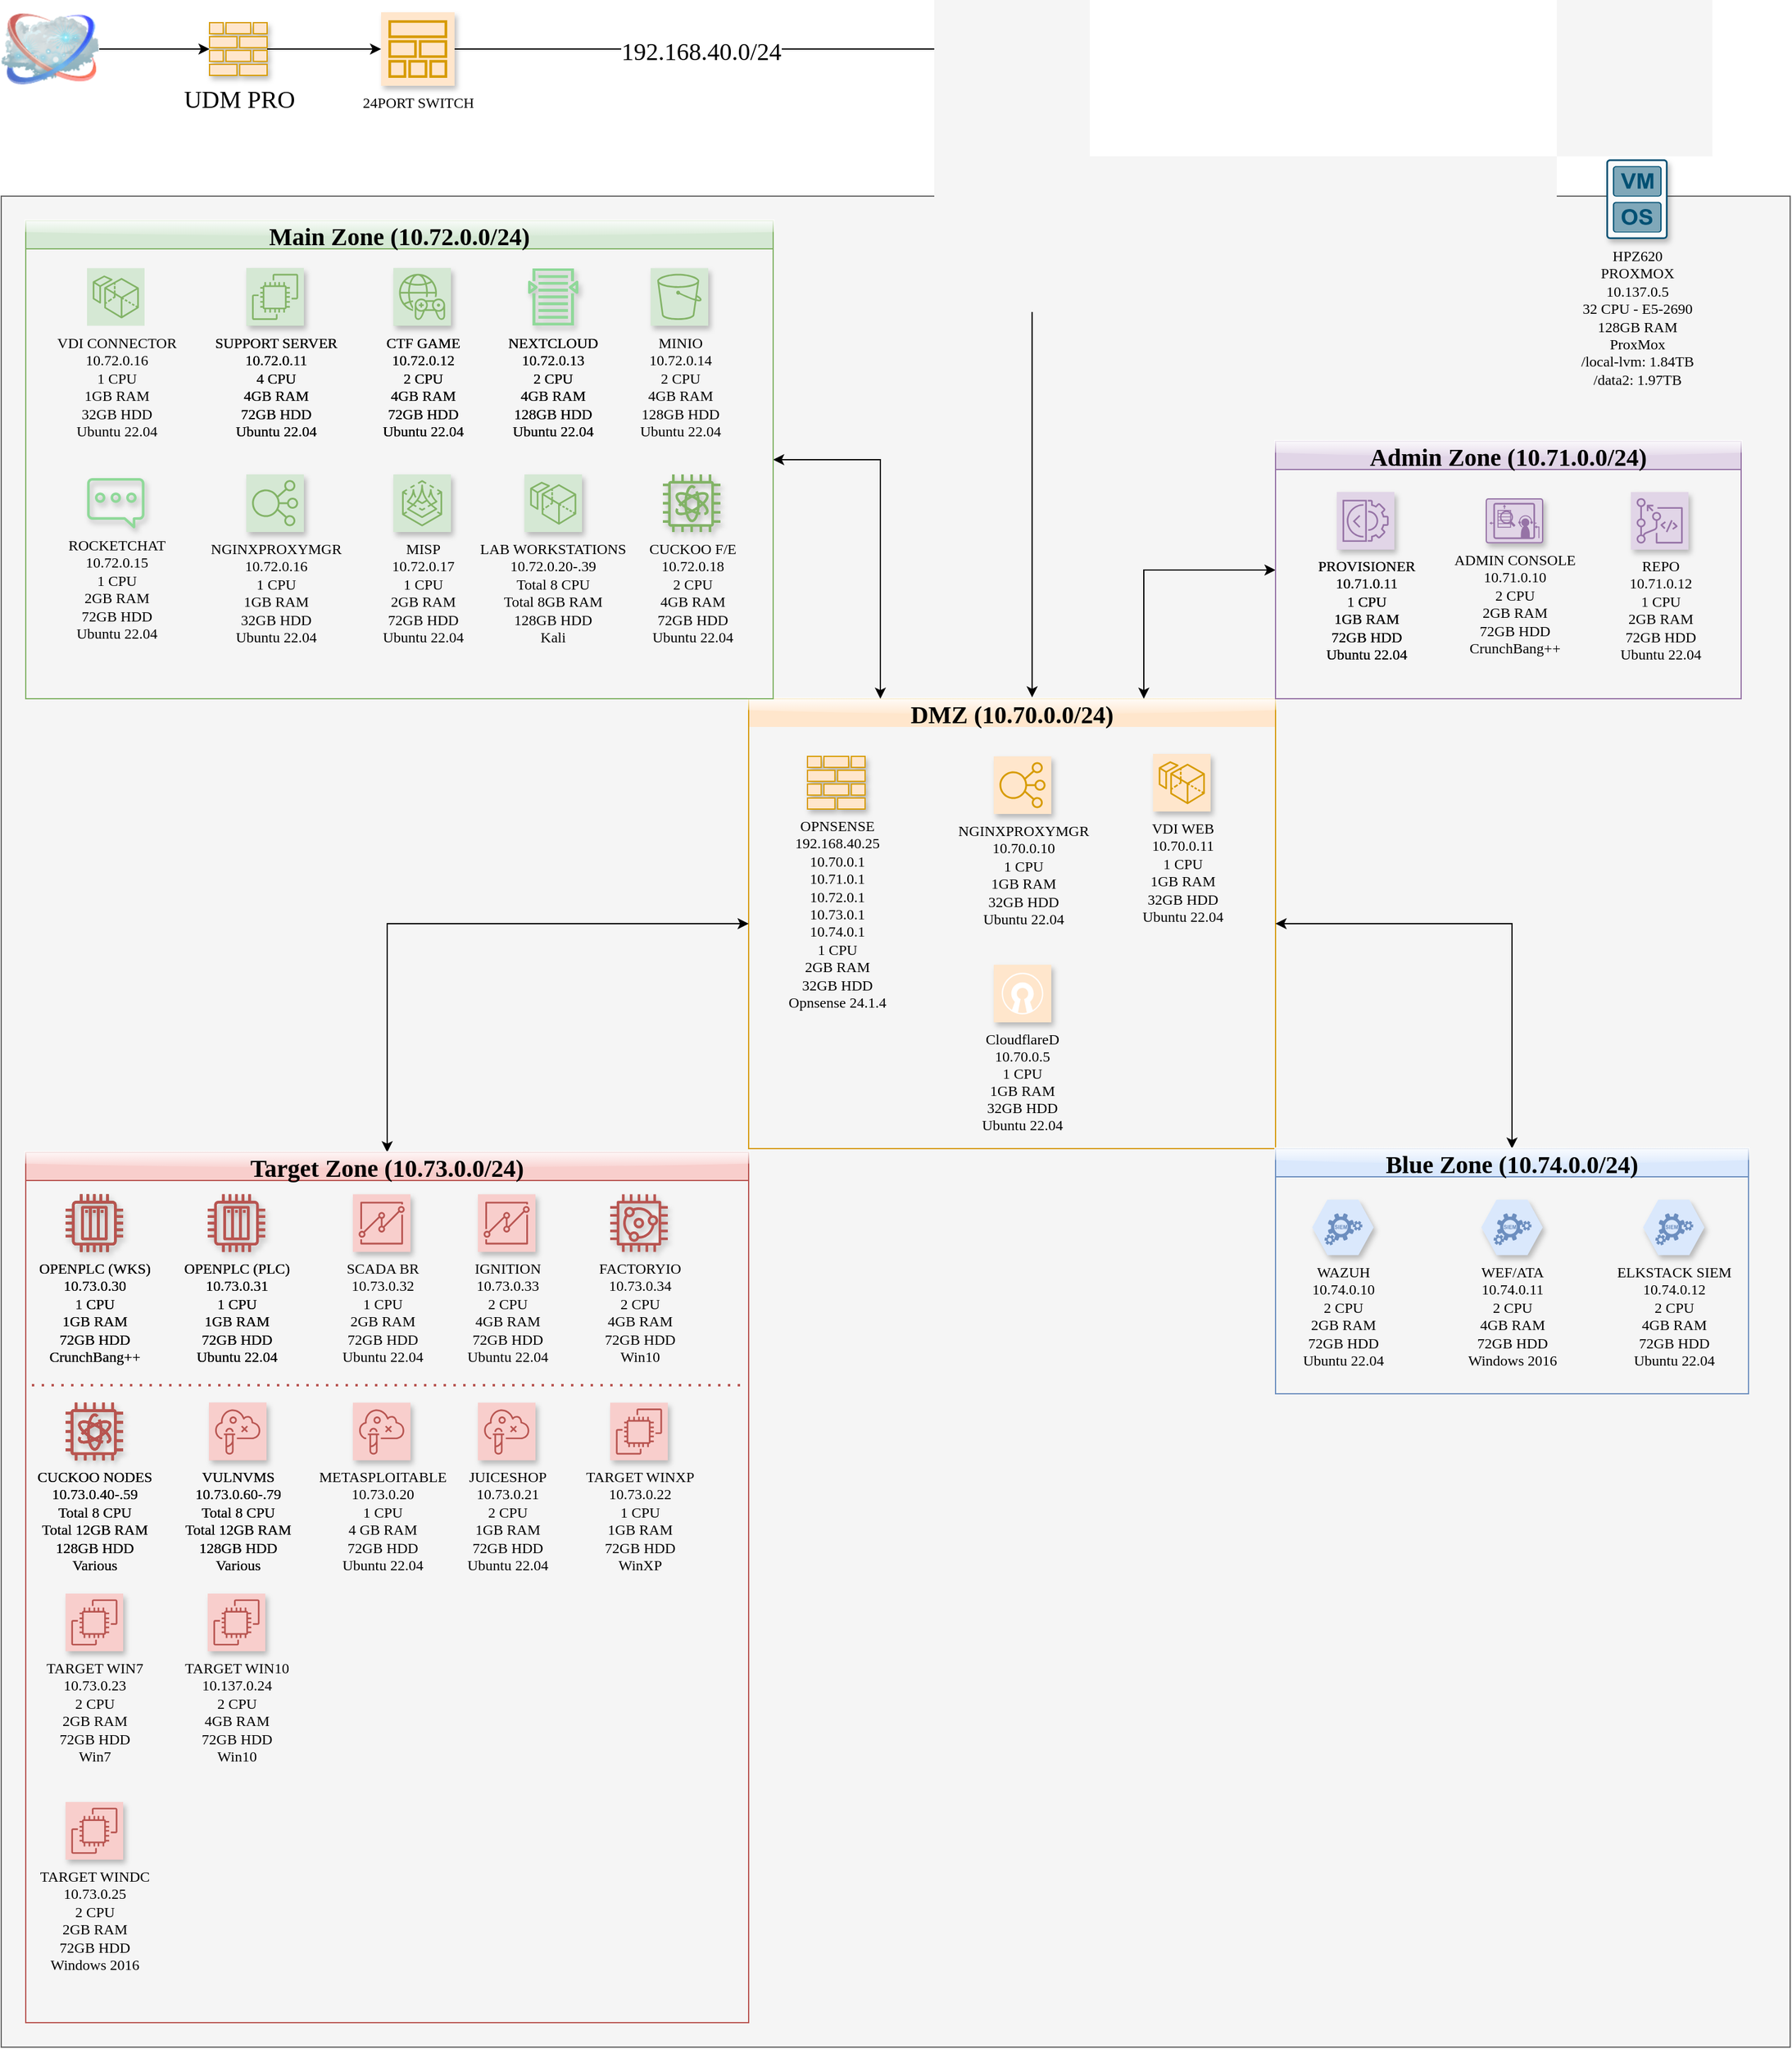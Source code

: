 <mxfile version="21.5.0" type="device">
  <diagram name="Page-1" id="4y2b6JN0eK641zLebEKb">
    <mxGraphModel dx="1036" dy="836" grid="1" gridSize="10" guides="1" tooltips="1" connect="1" arrows="1" fold="1" page="1" pageScale="1" pageWidth="850" pageHeight="1100" math="0" shadow="0">
      <root>
        <mxCell id="0" />
        <mxCell id="1" parent="0" />
        <mxCell id="J9PmI4q2A3fcAl0dy6nj-5" style="edgeStyle=orthogonalEdgeStyle;rounded=0;hachureGap=4;orthogonalLoop=1;jettySize=auto;html=1;exitX=1;exitY=0.5;exitDx=0;exitDy=0;fontFamily=Lucida Console;fontSize=16;endArrow=classic;endFill=1;" parent="1" source="J9PmI4q2A3fcAl0dy6nj-1" target="J9PmI4q2A3fcAl0dy6nj-2" edge="1">
          <mxGeometry relative="1" as="geometry" />
        </mxCell>
        <mxCell id="J9PmI4q2A3fcAl0dy6nj-1" value="" style="image;html=1;image=img/lib/clip_art/networking/Cloud_128x128.png;sketch=1;hachureGap=4;jiggle=2;curveFitting=1;fontFamily=Lucida Console;fontSize=20;" parent="1" vertex="1">
          <mxGeometry x="890" y="30" width="80" height="80" as="geometry" />
        </mxCell>
        <mxCell id="J9PmI4q2A3fcAl0dy6nj-6" style="edgeStyle=orthogonalEdgeStyle;rounded=0;hachureGap=4;orthogonalLoop=1;jettySize=auto;html=1;fontFamily=Lucida Console;fontSize=16;endArrow=classic;endFill=1;" parent="1" source="J9PmI4q2A3fcAl0dy6nj-2" edge="1">
          <mxGeometry relative="1" as="geometry">
            <mxPoint x="1200" y="70" as="targetPoint" />
          </mxGeometry>
        </mxCell>
        <mxCell id="J9PmI4q2A3fcAl0dy6nj-2" value="UDM PRO" style="sketch=0;pointerEvents=1;shadow=1;dashed=0;html=1;strokeColor=#d79b00;labelPosition=center;verticalLabelPosition=bottom;verticalAlign=top;outlineConnect=0;align=center;shape=mxgraph.office.concepts.firewall;fillColor=#ffe6cc;hachureGap=4;jiggle=2;curveFitting=1;fontFamily=Lucida Console;fontSize=20;" parent="1" vertex="1">
          <mxGeometry x="1060" y="48.5" width="47" height="43" as="geometry" />
        </mxCell>
        <mxCell id="J9PmI4q2A3fcAl0dy6nj-67" value="24PORT SWITCH" style="sketch=0;outlineConnect=0;strokeColor=#d79b00;fillColor=#ffe6cc;dashed=0;verticalLabelPosition=bottom;verticalAlign=top;align=center;html=1;fontSize=12;fontStyle=0;aspect=fixed;shape=mxgraph.aws4.resourceIcon;resIcon=mxgraph.aws4.stack;hachureGap=4;jiggle=2;curveFitting=1;fontFamily=Lucida Console;shadow=1;" parent="1" vertex="1">
          <mxGeometry x="1200" y="40" width="60" height="60" as="geometry" />
        </mxCell>
        <mxCell id="J9PmI4q2A3fcAl0dy6nj-84" value="" style="whiteSpace=wrap;html=1;hachureGap=4;fontFamily=Architects Daughter;fontSource=https%3A%2F%2Ffonts.googleapis.com%2Fcss%3Ffamily%3DArchitects%2BDaughter;fontSize=20;fillColor=#f5f5f5;strokeColor=#666666;fontColor=#333333;shadow=0;" parent="1" vertex="1">
          <mxGeometry x="890" y="190" width="1460" height="1510" as="geometry" />
        </mxCell>
        <mxCell id="J9PmI4q2A3fcAl0dy6nj-77" value="DMZ (10.70.0.0/24)" style="swimlane;whiteSpace=wrap;html=1;hachureGap=4;fontFamily=Lucida Console;fontSize=20;swimlaneLine=0;glass=1;fillColor=#ffe6cc;strokeColor=#d79b00;" parent="1" vertex="1">
          <mxGeometry x="1500" y="600" width="430" height="367" as="geometry">
            <mxRectangle x="1140" y="290" width="210" height="40" as="alternateBounds" />
          </mxGeometry>
        </mxCell>
        <mxCell id="J9PmI4q2A3fcAl0dy6nj-9" value="OPNSENSE&lt;br style=&quot;font-size: 12px;&quot;&gt;192.168.40.25&lt;br&gt;10.70.0.1&lt;br style=&quot;font-size: 12px;&quot;&gt;10.71.0.1&lt;br style=&quot;font-size: 12px;&quot;&gt;10.72.0.1&lt;br style=&quot;font-size: 12px;&quot;&gt;10.73.0.1&lt;br style=&quot;font-size: 12px;&quot;&gt;10.74.0.1&lt;br&gt;1 CPU&lt;br&gt;2GB RAM&lt;br&gt;32GB HDD&lt;br&gt;Opnsense 24.1.4" style="sketch=0;pointerEvents=1;shadow=1;dashed=0;html=1;strokeColor=#d79b00;labelPosition=center;verticalLabelPosition=bottom;verticalAlign=top;outlineConnect=0;align=center;shape=mxgraph.office.concepts.firewall;fillColor=#ffe6cc;hachureGap=4;jiggle=2;curveFitting=1;fontFamily=Lucida Console;fontSize=12;" parent="J9PmI4q2A3fcAl0dy6nj-77" vertex="1">
          <mxGeometry x="48" y="47" width="47" height="43" as="geometry" />
        </mxCell>
        <mxCell id="J9PmI4q2A3fcAl0dy6nj-8" value="NGINXPROXYMGR&lt;br style=&quot;font-size: 12px;&quot;&gt;10.70.0.10&lt;br&gt;1 CPU&lt;br&gt;1GB RAM&lt;br&gt;32GB HDD&lt;br&gt;Ubuntu 22.04" style="sketch=0;points=[[0,0,0],[0.25,0,0],[0.5,0,0],[0.75,0,0],[1,0,0],[0,1,0],[0.25,1,0],[0.5,1,0],[0.75,1,0],[1,1,0],[0,0.25,0],[0,0.5,0],[0,0.75,0],[1,0.25,0],[1,0.5,0],[1,0.75,0]];outlineConnect=0;gradientDirection=north;fillColor=#ffe6cc;strokeColor=#d79b00;dashed=0;verticalLabelPosition=bottom;verticalAlign=top;align=center;html=1;fontSize=12;fontStyle=0;aspect=fixed;shape=mxgraph.aws4.resourceIcon;resIcon=mxgraph.aws4.elastic_load_balancing;hachureGap=4;jiggle=2;curveFitting=1;fontFamily=Lucida Console;shadow=1;" parent="J9PmI4q2A3fcAl0dy6nj-77" vertex="1">
          <mxGeometry x="200" y="47" width="47" height="47" as="geometry" />
        </mxCell>
        <mxCell id="J9PmI4q2A3fcAl0dy6nj-14" value="VDI WEB&lt;br style=&quot;font-size: 12px;&quot;&gt;10.70.0.11&lt;br&gt;1 CPU&lt;br&gt;1GB RAM&lt;br&gt;32GB HDD&lt;br&gt;Ubuntu 22.04" style="sketch=0;points=[[0,0,0],[0.25,0,0],[0.5,0,0],[0.75,0,0],[1,0,0],[0,1,0],[0.25,1,0],[0.5,1,0],[0.75,1,0],[1,1,0],[0,0.25,0],[0,0.5,0],[0,0.75,0],[1,0.25,0],[1,0.5,0],[1,0.75,0]];outlineConnect=0;gradientDirection=north;fillColor=#ffe6cc;strokeColor=#d79b00;dashed=0;verticalLabelPosition=bottom;verticalAlign=top;align=center;html=1;fontSize=12;fontStyle=0;aspect=fixed;shape=mxgraph.aws4.resourceIcon;resIcon=mxgraph.aws4.workspaces;hachureGap=4;jiggle=2;curveFitting=1;fontFamily=Lucida Console;shadow=1;" parent="J9PmI4q2A3fcAl0dy6nj-77" vertex="1">
          <mxGeometry x="330" y="45" width="47" height="47" as="geometry" />
        </mxCell>
        <mxCell id="J9PmI4q2A3fcAl0dy6nj-76" value="CloudflareD&#xa;10.70.0.5&#xa;1 CPU&#xa;1GB RAM&#xa;32GB HDD&#xa;Ubuntu 22.04&#xa;" style="sketch=0;pointerEvents=1;shadow=1;dashed=0;strokeColor=#d79b00;fillColor=#ffe6cc;labelPosition=center;verticalLabelPosition=bottom;verticalAlign=top;align=center;outlineConnect=0;shape=mxgraph.veeam2.open_vpn;hachureGap=4;jiggle=2;curveFitting=1;fontFamily=Lucida Console;fontSize=12;" parent="J9PmI4q2A3fcAl0dy6nj-77" vertex="1">
          <mxGeometry x="200" y="217" width="47" height="47" as="geometry" />
        </mxCell>
        <mxCell id="J9PmI4q2A3fcAl0dy6nj-89" style="edgeStyle=orthogonalEdgeStyle;rounded=0;hachureGap=4;orthogonalLoop=1;jettySize=auto;html=1;exitX=0;exitY=0.5;exitDx=0;exitDy=0;entryX=0.75;entryY=0;entryDx=0;entryDy=0;fontFamily=Architects Daughter;fontSource=https%3A%2F%2Ffonts.googleapis.com%2Fcss%3Ffamily%3DArchitects%2BDaughter;fontSize=16;startArrow=classic;startFill=1;" parent="1" source="J9PmI4q2A3fcAl0dy6nj-78" target="J9PmI4q2A3fcAl0dy6nj-77" edge="1">
          <mxGeometry relative="1" as="geometry" />
        </mxCell>
        <mxCell id="J9PmI4q2A3fcAl0dy6nj-78" value="Admin Zone (10.71.0.0/24)" style="swimlane;whiteSpace=wrap;html=1;hachureGap=4;fontFamily=Lucida Console;fontSize=20;fillColor=#e1d5e7;strokeColor=#9673a6;glass=1;" parent="1" vertex="1">
          <mxGeometry x="1930" y="390" width="380" height="210" as="geometry" />
        </mxCell>
        <mxCell id="J9PmI4q2A3fcAl0dy6nj-24" value="REPO&lt;br style=&quot;font-size: 12px;&quot;&gt;10.71.0.12&lt;br&gt;1 CPU&lt;br&gt;2GB RAM&lt;br&gt;72GB HDD&lt;br&gt;Ubuntu 22.04" style="sketch=0;points=[[0,0,0],[0.25,0,0],[0.5,0,0],[0.75,0,0],[1,0,0],[0,1,0],[0.25,1,0],[0.5,1,0],[0.75,1,0],[1,1,0],[0,0.25,0],[0,0.5,0],[0,0.75,0],[1,0.25,0],[1,0.5,0],[1,0.75,0]];outlineConnect=0;gradientDirection=north;fillColor=#e1d5e7;strokeColor=#9673a6;dashed=0;verticalLabelPosition=bottom;verticalAlign=top;align=center;html=1;fontSize=12;fontStyle=0;aspect=fixed;shape=mxgraph.aws4.resourceIcon;resIcon=mxgraph.aws4.codecommit;hachureGap=4;jiggle=2;curveFitting=1;fontFamily=Lucida Console;shadow=1;" parent="J9PmI4q2A3fcAl0dy6nj-78" vertex="1">
          <mxGeometry x="290" y="41.36" width="47" height="47" as="geometry" />
        </mxCell>
        <mxCell id="J9PmI4q2A3fcAl0dy6nj-17" value="PROVISIONER&lt;br style=&quot;font-size: 12px;&quot;&gt;10.71.0.11&lt;br&gt;1 CPU&lt;br&gt;1GB RAM&lt;br&gt;72GB HDD&lt;br&gt;Ubuntu 22.04" style="sketch=0;points=[[0,0,0],[0.25,0,0],[0.5,0,0],[0.75,0,0],[1,0,0],[0,1,0],[0.25,1,0],[0.5,1,0],[0.75,1,0],[1,1,0],[0,0.25,0],[0,0.5,0],[0,0.75,0],[1,0.25,0],[1,0.5,0],[1,0.75,0]];outlineConnect=0;gradientDirection=north;fillColor=#e1d5e7;strokeColor=#9673a6;dashed=0;verticalLabelPosition=bottom;verticalAlign=top;align=center;html=1;fontSize=12;fontStyle=0;aspect=fixed;shape=mxgraph.aws4.resourceIcon;resIcon=mxgraph.aws4.ec2_image_builder;hachureGap=4;jiggle=2;curveFitting=1;fontFamily=Lucida Console;" parent="J9PmI4q2A3fcAl0dy6nj-78" vertex="1">
          <mxGeometry x="50" y="41.36" width="47" height="47" as="geometry" />
        </mxCell>
        <mxCell id="J9PmI4q2A3fcAl0dy6nj-91" value="PROVISIONER&lt;br style=&quot;font-size: 12px;&quot;&gt;10.71.0.11&lt;br&gt;1 CPU&lt;br&gt;1GB RAM&lt;br&gt;72GB HDD&lt;br&gt;Ubuntu 22.04" style="sketch=0;points=[[0,0,0],[0.25,0,0],[0.5,0,0],[0.75,0,0],[1,0,0],[0,1,0],[0.25,1,0],[0.5,1,0],[0.75,1,0],[1,1,0],[0,0.25,0],[0,0.5,0],[0,0.75,0],[1,0.25,0],[1,0.5,0],[1,0.75,0]];outlineConnect=0;gradientDirection=north;fillColor=#e1d5e7;strokeColor=#9673a6;dashed=0;verticalLabelPosition=bottom;verticalAlign=top;align=center;html=1;fontSize=12;fontStyle=0;aspect=fixed;shape=mxgraph.aws4.resourceIcon;resIcon=mxgraph.aws4.ec2_image_builder;hachureGap=4;jiggle=2;curveFitting=1;fontFamily=Lucida Console;shadow=1;" parent="J9PmI4q2A3fcAl0dy6nj-78" vertex="1">
          <mxGeometry x="50" y="41.36" width="47" height="47" as="geometry" />
        </mxCell>
        <mxCell id="J9PmI4q2A3fcAl0dy6nj-92" value="ADMIN CONSOLE&lt;br style=&quot;font-size: 12px;&quot;&gt;10.71.0.10&lt;br&gt;2 CPU&lt;br&gt;2GB RAM&lt;br&gt;72GB HDD&lt;br&gt;CrunchBang++" style="sketch=0;points=[[0.015,0.015,0],[0.985,0.015,0],[0.985,0.985,0],[0.015,0.985,0],[0.25,0,0],[0.5,0,0],[0.75,0,0],[1,0.25,0],[1,0.5,0],[1,0.75,0],[0.75,1,0],[0.5,1,0],[0.25,1,0],[0,0.75,0],[0,0.5,0],[0,0.25,0]];verticalLabelPosition=bottom;html=1;verticalAlign=top;aspect=fixed;align=center;pointerEvents=1;shape=mxgraph.cisco19.rect;prIcon=virtual_desktop_service;fillColor=#e1d5e7;strokeColor=#9673a6;hachureGap=4;jiggle=2;curveFitting=1;fontFamily=Lucida Console;fontSize=12;shadow=1;" parent="J9PmI4q2A3fcAl0dy6nj-78" vertex="1">
          <mxGeometry x="171.5" y="46.5" width="47" height="36.72" as="geometry" />
        </mxCell>
        <mxCell id="J9PmI4q2A3fcAl0dy6nj-90" style="edgeStyle=orthogonalEdgeStyle;rounded=0;hachureGap=4;orthogonalLoop=1;jettySize=auto;html=1;exitX=1;exitY=0.5;exitDx=0;exitDy=0;entryX=0.25;entryY=0;entryDx=0;entryDy=0;fontFamily=Architects Daughter;fontSource=https%3A%2F%2Ffonts.googleapis.com%2Fcss%3Ffamily%3DArchitects%2BDaughter;fontSize=16;startArrow=classic;startFill=1;" parent="1" source="J9PmI4q2A3fcAl0dy6nj-81" target="J9PmI4q2A3fcAl0dy6nj-77" edge="1">
          <mxGeometry relative="1" as="geometry" />
        </mxCell>
        <mxCell id="J9PmI4q2A3fcAl0dy6nj-81" value="Main Zone (10.72.0.0/24)" style="swimlane;whiteSpace=wrap;html=1;hachureGap=4;fontFamily=Lucida Console;fontSize=20;fillColor=#d5e8d4;strokeColor=#82b366;glass=1;rounded=0;" parent="1" vertex="1">
          <mxGeometry x="910" y="210" width="610" height="390" as="geometry" />
        </mxCell>
        <mxCell id="J9PmI4q2A3fcAl0dy6nj-15" value="VDI CONNECTOR&lt;br style=&quot;font-size: 12px;&quot;&gt;10.72.0.16&lt;br&gt;1 CPU&lt;br&gt;1GB RAM&lt;br&gt;32GB HDD&lt;br&gt;Ubuntu 22.04" style="sketch=0;points=[[0,0,0],[0.25,0,0],[0.5,0,0],[0.75,0,0],[1,0,0],[0,1,0],[0.25,1,0],[0.5,1,0],[0.75,1,0],[1,1,0],[0,0.25,0],[0,0.5,0],[0,0.75,0],[1,0.25,0],[1,0.5,0],[1,0.75,0]];outlineConnect=0;gradientDirection=north;fillColor=#d5e8d4;strokeColor=#82b366;dashed=0;verticalLabelPosition=bottom;verticalAlign=top;align=center;html=1;fontSize=12;fontStyle=0;aspect=fixed;shape=mxgraph.aws4.resourceIcon;resIcon=mxgraph.aws4.workspaces;hachureGap=4;jiggle=2;curveFitting=1;fontFamily=Lucida Console;" parent="J9PmI4q2A3fcAl0dy6nj-81" vertex="1">
          <mxGeometry x="50" y="38.71" width="47" height="47" as="geometry" />
        </mxCell>
        <mxCell id="J9PmI4q2A3fcAl0dy6nj-16" value="SUPPORT SERVER&lt;br style=&quot;font-size: 12px;&quot;&gt;10.72.0.11&lt;br&gt;4 CPU&lt;br&gt;4GB RAM&lt;br&gt;72GB HDD&lt;br&gt;Ubuntu 22.04" style="sketch=0;points=[[0,0,0],[0.25,0,0],[0.5,0,0],[0.75,0,0],[1,0,0],[0,1,0],[0.25,1,0],[0.5,1,0],[0.75,1,0],[1,1,0],[0,0.25,0],[0,0.5,0],[0,0.75,0],[1,0.25,0],[1,0.5,0],[1,0.75,0]];outlineConnect=0;gradientDirection=north;fillColor=#d5e8d4;strokeColor=#82b366;dashed=0;verticalLabelPosition=bottom;verticalAlign=top;align=center;html=1;fontSize=12;fontStyle=0;aspect=fixed;shape=mxgraph.aws4.resourceIcon;resIcon=mxgraph.aws4.ec2;hachureGap=4;jiggle=2;curveFitting=1;fontFamily=Lucida Console;" parent="J9PmI4q2A3fcAl0dy6nj-81" vertex="1">
          <mxGeometry x="180" y="38.71" width="47" height="47" as="geometry" />
        </mxCell>
        <mxCell id="J9PmI4q2A3fcAl0dy6nj-18" value="CTF GAME&lt;br&gt;10.72.0.12&lt;br&gt;2 CPU&lt;br&gt;4GB RAM&lt;br&gt;72GB HDD&lt;br&gt;Ubuntu 22.04&lt;br style=&quot;font-size: 12px;&quot;&gt;" style="sketch=0;points=[[0,0,0],[0.25,0,0],[0.5,0,0],[0.75,0,0],[1,0,0],[0,1,0],[0.25,1,0],[0.5,1,0],[0.75,1,0],[1,1,0],[0,0.25,0],[0,0.5,0],[0,0.75,0],[1,0.25,0],[1,0.5,0],[1,0.75,0]];outlineConnect=0;gradientDirection=north;fillColor=#d5e8d4;strokeColor=#82b366;dashed=0;verticalLabelPosition=bottom;verticalAlign=top;align=center;html=1;fontSize=12;fontStyle=0;aspect=fixed;shape=mxgraph.aws4.resourceIcon;resIcon=mxgraph.aws4.gamelift;hachureGap=4;jiggle=2;curveFitting=1;fontFamily=Lucida Console;" parent="J9PmI4q2A3fcAl0dy6nj-81" vertex="1">
          <mxGeometry x="300" y="38.71" width="47" height="47" as="geometry" />
        </mxCell>
        <mxCell id="J9PmI4q2A3fcAl0dy6nj-19" value="NEXTCLOUD&lt;br style=&quot;font-size: 12px;&quot;&gt;10.72.0.13&lt;br&gt;2 CPU&lt;br&gt;4GB RAM&lt;br&gt;128GB HDD&lt;br&gt;Ubuntu 22.04" style="sketch=0;outlineConnect=0;fillColor=#8FD999;strokeColor=#82b366;dashed=0;verticalLabelPosition=bottom;verticalAlign=top;align=center;html=1;fontSize=12;fontStyle=0;aspect=fixed;pointerEvents=1;shape=mxgraph.aws4.search_documents;hachureGap=4;jiggle=2;curveFitting=1;fontFamily=Lucida Console;" parent="J9PmI4q2A3fcAl0dy6nj-81" vertex="1">
          <mxGeometry x="410" y="38.71" width="40.98" height="47" as="geometry" />
        </mxCell>
        <mxCell id="J9PmI4q2A3fcAl0dy6nj-22" value="ROCKETCHAT&lt;br style=&quot;font-size: 12px;&quot;&gt;10.72.0.15&lt;br&gt;1 CPU&lt;br&gt;2GB RAM&lt;br&gt;72GB HDD&lt;br&gt;Ubuntu 22.04" style="sketch=0;outlineConnect=0;fillColor=#8FD999;strokeColor=#82b366;dashed=0;verticalLabelPosition=bottom;verticalAlign=top;align=center;html=1;fontSize=12;fontStyle=0;aspect=fixed;pointerEvents=1;shape=mxgraph.aws4.chat;hachureGap=4;jiggle=2;curveFitting=1;fontFamily=Lucida Console;shadow=1;" parent="J9PmI4q2A3fcAl0dy6nj-81" vertex="1">
          <mxGeometry x="50" y="210" width="47" height="40.97" as="geometry" />
        </mxCell>
        <mxCell id="J9PmI4q2A3fcAl0dy6nj-23" value="NGINXPROXYMGR&lt;br style=&quot;font-size: 12px;&quot;&gt;10.72.0.16&lt;br&gt;1 CPU&lt;br&gt;1GB RAM&lt;br&gt;32GB HDD&lt;br&gt;Ubuntu 22.04" style="sketch=0;points=[[0,0,0],[0.25,0,0],[0.5,0,0],[0.75,0,0],[1,0,0],[0,1,0],[0.25,1,0],[0.5,1,0],[0.75,1,0],[1,1,0],[0,0.25,0],[0,0.5,0],[0,0.75,0],[1,0.25,0],[1,0.5,0],[1,0.75,0]];outlineConnect=0;gradientDirection=north;fillColor=#d5e8d4;strokeColor=#82b366;dashed=0;verticalLabelPosition=bottom;verticalAlign=top;align=center;html=1;fontSize=12;fontStyle=0;aspect=fixed;shape=mxgraph.aws4.resourceIcon;resIcon=mxgraph.aws4.elastic_load_balancing;hachureGap=4;jiggle=2;curveFitting=1;fontFamily=Lucida Console;shadow=1;" parent="J9PmI4q2A3fcAl0dy6nj-81" vertex="1">
          <mxGeometry x="180" y="206.98" width="47" height="47" as="geometry" />
        </mxCell>
        <mxCell id="J9PmI4q2A3fcAl0dy6nj-27" value="MISP&lt;br style=&quot;font-size: 12px;&quot;&gt;10.72.0.17&lt;br&gt;1 CPU&lt;br&gt;2GB RAM&lt;br&gt;72GB HDD&lt;br&gt;Ubuntu 22.04" style="sketch=0;points=[[0,0,0],[0.25,0,0],[0.5,0,0],[0.75,0,0],[1,0,0],[0,1,0],[0.25,1,0],[0.5,1,0],[0.75,1,0],[1,1,0],[0,0.25,0],[0,0.5,0],[0,0.75,0],[1,0.25,0],[1,0.5,0],[1,0.75,0]];outlineConnect=0;gradientDirection=north;fillColor=#d5e8d4;strokeColor=#82b366;dashed=0;verticalLabelPosition=bottom;verticalAlign=top;align=center;html=1;fontSize=12;fontStyle=0;aspect=fixed;shape=mxgraph.aws4.resourceIcon;resIcon=mxgraph.aws4.thinkbox_sequoia;hachureGap=4;jiggle=2;curveFitting=1;fontFamily=Lucida Console;shadow=1;" parent="J9PmI4q2A3fcAl0dy6nj-81" vertex="1">
          <mxGeometry x="300" y="206.98" width="47" height="47" as="geometry" />
        </mxCell>
        <mxCell id="J9PmI4q2A3fcAl0dy6nj-10" value="LAB WORKSTATIONS&lt;br style=&quot;font-size: 12px;&quot;&gt;10.72.0.20-.39&lt;br&gt;Total 8 CPU&lt;br&gt;Total 8GB RAM&lt;br&gt;128GB HDD&lt;br&gt;Kali" style="sketch=0;points=[[0,0,0],[0.25,0,0],[0.5,0,0],[0.75,0,0],[1,0,0],[0,1,0],[0.25,1,0],[0.5,1,0],[0.75,1,0],[1,1,0],[0,0.25,0],[0,0.5,0],[0,0.75,0],[1,0.25,0],[1,0.5,0],[1,0.75,0]];outlineConnect=0;gradientDirection=north;fillColor=#d5e8d4;strokeColor=#82b366;dashed=0;verticalLabelPosition=bottom;verticalAlign=top;align=center;html=1;fontSize=12;fontStyle=0;aspect=fixed;shape=mxgraph.aws4.resourceIcon;resIcon=mxgraph.aws4.workspaces;hachureGap=4;jiggle=2;curveFitting=1;fontFamily=Lucida Console;shadow=1;" parent="J9PmI4q2A3fcAl0dy6nj-81" vertex="1">
          <mxGeometry x="406.99" y="206.98" width="47" height="47" as="geometry" />
        </mxCell>
        <mxCell id="J9PmI4q2A3fcAl0dy6nj-99" value="MINIO&lt;br style=&quot;font-size: 12px;&quot;&gt;10.72.0.14&lt;br&gt;2 CPU&lt;br&gt;4GB RAM&lt;br&gt;128GB HDD&lt;br&gt;Ubuntu 22.04" style="sketch=0;points=[[0,0,0],[0.25,0,0],[0.5,0,0],[0.75,0,0],[1,0,0],[0,1,0],[0.25,1,0],[0.5,1,0],[0.75,1,0],[1,1,0],[0,0.25,0],[0,0.5,0],[0,0.75,0],[1,0.25,0],[1,0.5,0],[1,0.75,0]];outlineConnect=0;gradientDirection=north;fillColor=#d5e8d4;strokeColor=#82b366;dashed=0;verticalLabelPosition=bottom;verticalAlign=top;align=center;html=1;fontSize=12;fontStyle=0;aspect=fixed;shape=mxgraph.aws4.resourceIcon;resIcon=mxgraph.aws4.s3;hachureGap=4;jiggle=2;curveFitting=1;fontFamily=Lucida Console;shadow=1;" parent="J9PmI4q2A3fcAl0dy6nj-81" vertex="1">
          <mxGeometry x="510" y="38.71" width="47" height="47" as="geometry" />
        </mxCell>
        <mxCell id="J9PmI4q2A3fcAl0dy6nj-100" value="NEXTCLOUD&lt;br style=&quot;font-size: 12px;&quot;&gt;10.72.0.13&lt;br&gt;2 CPU&lt;br&gt;4GB RAM&lt;br&gt;128GB HDD&lt;br&gt;Ubuntu 22.04" style="sketch=0;outlineConnect=0;fillColor=#8FD999;strokeColor=#82b366;dashed=0;verticalLabelPosition=bottom;verticalAlign=top;align=center;html=1;fontSize=12;fontStyle=0;aspect=fixed;pointerEvents=1;shape=mxgraph.aws4.search_documents;hachureGap=4;jiggle=2;curveFitting=1;fontFamily=Lucida Console;shadow=1;" parent="J9PmI4q2A3fcAl0dy6nj-81" vertex="1">
          <mxGeometry x="410" y="38.71" width="40.98" height="47" as="geometry" />
        </mxCell>
        <mxCell id="J9PmI4q2A3fcAl0dy6nj-101" value="CTF GAME&lt;br&gt;10.72.0.12&lt;br&gt;2 CPU&lt;br&gt;4GB RAM&lt;br&gt;72GB HDD&lt;br&gt;Ubuntu 22.04&lt;br style=&quot;font-size: 12px;&quot;&gt;" style="sketch=0;points=[[0,0,0],[0.25,0,0],[0.5,0,0],[0.75,0,0],[1,0,0],[0,1,0],[0.25,1,0],[0.5,1,0],[0.75,1,0],[1,1,0],[0,0.25,0],[0,0.5,0],[0,0.75,0],[1,0.25,0],[1,0.5,0],[1,0.75,0]];outlineConnect=0;gradientDirection=north;fillColor=#d5e8d4;strokeColor=#82b366;dashed=0;verticalLabelPosition=bottom;verticalAlign=top;align=center;html=1;fontSize=12;fontStyle=0;aspect=fixed;shape=mxgraph.aws4.resourceIcon;resIcon=mxgraph.aws4.gamelift;hachureGap=4;jiggle=2;curveFitting=1;fontFamily=Lucida Console;shadow=1;" parent="J9PmI4q2A3fcAl0dy6nj-81" vertex="1">
          <mxGeometry x="300" y="38.71" width="47" height="47" as="geometry" />
        </mxCell>
        <mxCell id="J9PmI4q2A3fcAl0dy6nj-102" value="SUPPORT SERVER&lt;br style=&quot;font-size: 12px;&quot;&gt;10.72.0.11&lt;br&gt;4 CPU&lt;br&gt;4GB RAM&lt;br&gt;72GB HDD&lt;br&gt;Ubuntu 22.04" style="sketch=0;points=[[0,0,0],[0.25,0,0],[0.5,0,0],[0.75,0,0],[1,0,0],[0,1,0],[0.25,1,0],[0.5,1,0],[0.75,1,0],[1,1,0],[0,0.25,0],[0,0.5,0],[0,0.75,0],[1,0.25,0],[1,0.5,0],[1,0.75,0]];outlineConnect=0;gradientDirection=north;fillColor=#d5e8d4;strokeColor=#82b366;dashed=0;verticalLabelPosition=bottom;verticalAlign=top;align=center;html=1;fontSize=12;fontStyle=0;aspect=fixed;shape=mxgraph.aws4.resourceIcon;resIcon=mxgraph.aws4.ec2;hachureGap=4;jiggle=2;curveFitting=1;fontFamily=Lucida Console;shadow=1;" parent="J9PmI4q2A3fcAl0dy6nj-81" vertex="1">
          <mxGeometry x="180" y="38.71" width="47" height="47" as="geometry" />
        </mxCell>
        <mxCell id="J9PmI4q2A3fcAl0dy6nj-87" style="edgeStyle=orthogonalEdgeStyle;rounded=0;hachureGap=4;orthogonalLoop=1;jettySize=auto;html=1;exitX=0.5;exitY=0;exitDx=0;exitDy=0;entryX=1;entryY=0.5;entryDx=0;entryDy=0;fontFamily=Architects Daughter;fontSource=https%3A%2F%2Ffonts.googleapis.com%2Fcss%3Ffamily%3DArchitects%2BDaughter;fontSize=16;startArrow=classic;startFill=1;" parent="1" source="J9PmI4q2A3fcAl0dy6nj-82" target="J9PmI4q2A3fcAl0dy6nj-77" edge="1">
          <mxGeometry relative="1" as="geometry" />
        </mxCell>
        <mxCell id="J9PmI4q2A3fcAl0dy6nj-82" value="Blue Zone (10.74.0.0/24)" style="swimlane;whiteSpace=wrap;html=1;hachureGap=4;fontFamily=Lucida Console;fontSize=20;fillColor=#dae8fc;strokeColor=#6c8ebf;glass=1;" parent="1" vertex="1">
          <mxGeometry x="1930" y="967" width="386.01" height="200" as="geometry" />
        </mxCell>
        <mxCell id="J9PmI4q2A3fcAl0dy6nj-45" value="WAZUH&lt;br style=&quot;font-size: 12px;&quot;&gt;10.74.0.10&lt;br&gt;2 CPU&lt;br&gt;2GB RAM&lt;br&gt;72GB HDD&lt;br&gt;Ubuntu 22.04" style="verticalLabelPosition=bottom;sketch=0;html=1;fillColor=#dae8fc;strokeColor=#6c8ebf;verticalAlign=top;align=center;points=[[0,0.5,0],[0.125,0.25,0],[0.25,0,0],[0.5,0,0],[0.75,0,0],[0.875,0.25,0],[1,0.5,0],[0.875,0.75,0],[0.75,1,0],[0.5,1,0],[0.125,0.75,0]];pointerEvents=1;shape=mxgraph.cisco_safe.compositeIcon;bgIcon=mxgraph.cisco_safe.design.blank_device;resIcon=mxgraph.cisco_safe.design.siem;hachureGap=4;jiggle=2;curveFitting=1;fontFamily=Lucida Console;fontSize=12;shadow=1;" parent="J9PmI4q2A3fcAl0dy6nj-82" vertex="1">
          <mxGeometry x="30" y="41.79" width="50" height="45" as="geometry" />
        </mxCell>
        <mxCell id="J9PmI4q2A3fcAl0dy6nj-48" value="WEF/ATA&lt;br style=&quot;font-size: 12px;&quot;&gt;10.74.0.11&lt;br&gt;2 CPU&lt;br&gt;4GB RAM&lt;br&gt;72GB HDD&lt;br&gt;Windows 2016" style="verticalLabelPosition=bottom;sketch=0;html=1;fillColor=#dae8fc;strokeColor=#6c8ebf;verticalAlign=top;align=center;points=[[0,0.5,0],[0.125,0.25,0],[0.25,0,0],[0.5,0,0],[0.75,0,0],[0.875,0.25,0],[1,0.5,0],[0.875,0.75,0],[0.75,1,0],[0.5,1,0],[0.125,0.75,0]];pointerEvents=1;shape=mxgraph.cisco_safe.compositeIcon;bgIcon=mxgraph.cisco_safe.design.blank_device;resIcon=mxgraph.cisco_safe.design.siem;hachureGap=4;jiggle=2;curveFitting=1;fontFamily=Lucida Console;fontSize=12;shadow=1;" parent="J9PmI4q2A3fcAl0dy6nj-82" vertex="1">
          <mxGeometry x="168.01" y="41.79" width="50" height="45" as="geometry" />
        </mxCell>
        <mxCell id="J9PmI4q2A3fcAl0dy6nj-49" value="ELKSTACK SIEM&lt;br style=&quot;font-size: 12px;&quot;&gt;10.74.0.12&lt;br&gt;2 CPU&lt;br&gt;4GB RAM&lt;br&gt;72GB HDD&lt;br&gt;Ubuntu 22.04" style="verticalLabelPosition=bottom;sketch=0;html=1;fillColor=#dae8fc;strokeColor=#6c8ebf;verticalAlign=top;align=center;points=[[0,0.5,0],[0.125,0.25,0],[0.25,0,0],[0.5,0,0],[0.75,0,0],[0.875,0.25,0],[1,0.5,0],[0.875,0.75,0],[0.75,1,0],[0.5,1,0],[0.125,0.75,0]];pointerEvents=1;shape=mxgraph.cisco_safe.compositeIcon;bgIcon=mxgraph.cisco_safe.design.blank_device;resIcon=mxgraph.cisco_safe.design.siem;hachureGap=4;jiggle=2;curveFitting=1;fontFamily=Lucida Console;fontSize=12;shadow=1;" parent="J9PmI4q2A3fcAl0dy6nj-82" vertex="1">
          <mxGeometry x="300.0" y="41.79" width="50" height="45" as="geometry" />
        </mxCell>
        <mxCell id="J9PmI4q2A3fcAl0dy6nj-86" style="edgeStyle=orthogonalEdgeStyle;rounded=0;hachureGap=4;orthogonalLoop=1;jettySize=auto;html=1;exitX=0.5;exitY=0;exitDx=0;exitDy=0;entryX=0;entryY=0.5;entryDx=0;entryDy=0;fontFamily=Architects Daughter;fontSource=https%3A%2F%2Ffonts.googleapis.com%2Fcss%3Ffamily%3DArchitects%2BDaughter;fontSize=16;startArrow=classic;startFill=1;" parent="1" source="J9PmI4q2A3fcAl0dy6nj-83" target="J9PmI4q2A3fcAl0dy6nj-77" edge="1">
          <mxGeometry relative="1" as="geometry" />
        </mxCell>
        <mxCell id="J9PmI4q2A3fcAl0dy6nj-83" value="Target Zone (10.73.0.0/24)" style="swimlane;whiteSpace=wrap;html=1;hachureGap=4;fontFamily=Lucida Console;fontSize=20;fillColor=#f8cecc;strokeColor=#b85450;glass=1;" parent="1" vertex="1">
          <mxGeometry x="910" y="970" width="590" height="710" as="geometry" />
        </mxCell>
        <mxCell id="J9PmI4q2A3fcAl0dy6nj-34" value="" style="sketch=0;outlineConnect=0;fontColor=#232F3E;gradientColor=none;fillColor=#3F8624;strokeColor=none;dashed=0;verticalLabelPosition=bottom;verticalAlign=top;align=center;html=1;fontSize=12;fontStyle=0;aspect=fixed;pointerEvents=1;shape=mxgraph.aws4.iot_thing_plc;hachureGap=4;jiggle=2;curveFitting=1;fontFamily=Lucida Console;" parent="J9PmI4q2A3fcAl0dy6nj-83" vertex="1">
          <mxGeometry x="32.5" y="34.29" width="47" height="47" as="geometry" />
        </mxCell>
        <mxCell id="J9PmI4q2A3fcAl0dy6nj-37" value="" style="sketch=0;outlineConnect=0;fontColor=#232F3E;gradientColor=none;fillColor=#D45B07;strokeColor=none;dashed=0;verticalLabelPosition=bottom;verticalAlign=top;align=center;html=1;fontSize=12;fontStyle=0;aspect=fixed;pointerEvents=1;shape=mxgraph.aws4.braket_simulator_1;hachureGap=4;jiggle=2;curveFitting=1;fontFamily=Lucida Console;" parent="J9PmI4q2A3fcAl0dy6nj-83" vertex="1">
          <mxGeometry x="32.5" y="204.29" width="47" height="47" as="geometry" />
        </mxCell>
        <mxCell id="J9PmI4q2A3fcAl0dy6nj-43" value="TARGET WIN7&lt;br&gt;10.73.0.23&lt;br&gt;2 CPU&lt;br&gt;2GB RAM&lt;br&gt;72GB HDD&lt;br&gt;Win7" style="sketch=0;points=[[0,0,0],[0.25,0,0],[0.5,0,0],[0.75,0,0],[1,0,0],[0,1,0],[0.25,1,0],[0.5,1,0],[0.75,1,0],[1,1,0],[0,0.25,0],[0,0.5,0],[0,0.75,0],[1,0.25,0],[1,0.5,0],[1,0.75,0]];outlineConnect=0;gradientDirection=north;fillColor=#f8cecc;strokeColor=#b85450;dashed=0;verticalLabelPosition=bottom;verticalAlign=top;align=center;html=1;fontSize=12;fontStyle=0;aspect=fixed;shape=mxgraph.aws4.resourceIcon;resIcon=mxgraph.aws4.ec2;hachureGap=4;jiggle=2;curveFitting=1;fontFamily=Lucida Console;shadow=1;" parent="J9PmI4q2A3fcAl0dy6nj-83" vertex="1">
          <mxGeometry x="32.5" y="360" width="47" height="47" as="geometry" />
        </mxCell>
        <mxCell id="J9PmI4q2A3fcAl0dy6nj-55" value="OPENPLC (WKS)&lt;br&gt;10.73.0.30&lt;br&gt;1 CPU&lt;br&gt;1GB RAM&lt;br&gt;72GB HDD&lt;br&gt;CrunchBang++" style="sketch=0;outlineConnect=0;fillColor=#B85450;strokeColor=#b85450;dashed=0;verticalLabelPosition=bottom;verticalAlign=top;align=center;html=1;fontSize=12;fontStyle=0;aspect=fixed;pointerEvents=1;shape=mxgraph.aws4.iot_thing_plc;hachureGap=4;jiggle=2;curveFitting=1;fontFamily=Lucida Console;" parent="J9PmI4q2A3fcAl0dy6nj-83" vertex="1">
          <mxGeometry x="32.5" y="34.29" width="47" height="47" as="geometry" />
        </mxCell>
        <mxCell id="J9PmI4q2A3fcAl0dy6nj-56" value="OPENPLC (PLC)&lt;br&gt;10.73.0.31&lt;br&gt;1 CPU&lt;br&gt;1GB RAM&lt;br&gt;72GB HDD&lt;br&gt;Ubuntu 22.04" style="sketch=0;outlineConnect=0;fillColor=#B85450;strokeColor=#b85450;dashed=0;verticalLabelPosition=bottom;verticalAlign=top;align=center;html=1;fontSize=12;fontStyle=0;aspect=fixed;pointerEvents=1;shape=mxgraph.aws4.iot_thing_plc;hachureGap=4;jiggle=2;curveFitting=1;fontFamily=Lucida Console;" parent="J9PmI4q2A3fcAl0dy6nj-83" vertex="1">
          <mxGeometry x="148.5" y="34.29" width="47" height="47" as="geometry" />
        </mxCell>
        <mxCell id="J9PmI4q2A3fcAl0dy6nj-59" value="FACTORYIO&lt;br&gt;10.73.0.34&lt;br&gt;2 CPU&lt;br&gt;4GB RAM&lt;br&gt;72GB HDD&lt;br&gt;Win10" style="sketch=0;outlineConnect=0;fillColor=#B85450;strokeColor=#b85450;dashed=0;verticalLabelPosition=bottom;verticalAlign=top;align=center;html=1;fontSize=12;fontStyle=0;aspect=fixed;pointerEvents=1;shape=mxgraph.aws4.braket_simulator_2;hachureGap=4;jiggle=2;curveFitting=1;fontFamily=Lucida Console;shadow=1;" parent="J9PmI4q2A3fcAl0dy6nj-83" vertex="1">
          <mxGeometry x="477" y="34.29" width="47" height="47" as="geometry" />
        </mxCell>
        <mxCell id="J9PmI4q2A3fcAl0dy6nj-60" value="CUCKOO NODES&lt;br&gt;10.73.0.40-.59&lt;br&gt;Total 8 CPU&lt;br&gt;Total 12GB RAM&lt;br&gt;128GB HDD&lt;br&gt;Various" style="sketch=0;outlineConnect=0;fillColor=#B85450;strokeColor=#b85450;dashed=0;verticalLabelPosition=bottom;verticalAlign=top;align=center;html=1;fontSize=12;fontStyle=0;aspect=fixed;pointerEvents=1;shape=mxgraph.aws4.braket_simulator_1;hachureGap=4;jiggle=2;curveFitting=1;fontFamily=Lucida Console;" parent="J9PmI4q2A3fcAl0dy6nj-83" vertex="1">
          <mxGeometry x="32.5" y="204.29" width="47" height="47" as="geometry" />
        </mxCell>
        <mxCell id="J9PmI4q2A3fcAl0dy6nj-61" value="VULNVMS&lt;br&gt;10.73.0.60-.79&lt;br&gt;Total 8 CPU&lt;br&gt;Total 12GB RAM&lt;br&gt;128GB HDD&lt;br&gt;Various" style="sketch=0;points=[[0,0,0],[0.25,0,0],[0.5,0,0],[0.75,0,0],[1,0,0],[0,1,0],[0.25,1,0],[0.5,1,0],[0.75,1,0],[1,1,0],[0,0.25,0],[0,0.5,0],[0,0.75,0],[1,0.25,0],[1,0.5,0],[1,0.75,0]];points=[[0,0,0],[0.25,0,0],[0.5,0,0],[0.75,0,0],[1,0,0],[0,1,0],[0.25,1,0],[0.5,1,0],[0.75,1,0],[1,1,0],[0,0.25,0],[0,0.5,0],[0,0.75,0],[1,0.25,0],[1,0.5,0],[1,0.75,0]];outlineConnect=0;gradientDirection=north;fillColor=#f8cecc;strokeColor=#b85450;dashed=0;verticalLabelPosition=bottom;verticalAlign=top;align=center;html=1;fontSize=12;fontStyle=0;aspect=fixed;shape=mxgraph.aws4.resourceIcon;resIcon=mxgraph.aws4.fault_injection_simulator;hachureGap=4;jiggle=2;curveFitting=1;fontFamily=Lucida Console;" parent="J9PmI4q2A3fcAl0dy6nj-83" vertex="1">
          <mxGeometry x="149.5" y="204.29" width="47" height="47" as="geometry" />
        </mxCell>
        <mxCell id="J9PmI4q2A3fcAl0dy6nj-62" value="METASPLOITABLE&lt;br&gt;10.73.0.20&lt;br&gt;1 CPU&lt;br&gt;4 GB RAM&lt;br&gt;72GB HDD&lt;br&gt;Ubuntu 22.04" style="sketch=0;points=[[0,0,0],[0.25,0,0],[0.5,0,0],[0.75,0,0],[1,0,0],[0,1,0],[0.25,1,0],[0.5,1,0],[0.75,1,0],[1,1,0],[0,0.25,0],[0,0.5,0],[0,0.75,0],[1,0.25,0],[1,0.5,0],[1,0.75,0]];points=[[0,0,0],[0.25,0,0],[0.5,0,0],[0.75,0,0],[1,0,0],[0,1,0],[0.25,1,0],[0.5,1,0],[0.75,1,0],[1,1,0],[0,0.25,0],[0,0.5,0],[0,0.75,0],[1,0.25,0],[1,0.5,0],[1,0.75,0]];outlineConnect=0;gradientDirection=north;fillColor=#f8cecc;strokeColor=#b85450;dashed=0;verticalLabelPosition=bottom;verticalAlign=top;align=center;html=1;fontSize=12;fontStyle=0;aspect=fixed;shape=mxgraph.aws4.resourceIcon;resIcon=mxgraph.aws4.fault_injection_simulator;hachureGap=4;jiggle=2;curveFitting=1;fontFamily=Lucida Console;shadow=1;" parent="J9PmI4q2A3fcAl0dy6nj-83" vertex="1">
          <mxGeometry x="267" y="204.29" width="47" height="47" as="geometry" />
        </mxCell>
        <mxCell id="J9PmI4q2A3fcAl0dy6nj-63" value="JUICESHOP&lt;br&gt;10.73.0.21&lt;br&gt;2 CPU&lt;br&gt;1GB RAM&lt;br&gt;72GB HDD&lt;br&gt;Ubuntu 22.04" style="sketch=0;points=[[0,0,0],[0.25,0,0],[0.5,0,0],[0.75,0,0],[1,0,0],[0,1,0],[0.25,1,0],[0.5,1,0],[0.75,1,0],[1,1,0],[0,0.25,0],[0,0.5,0],[0,0.75,0],[1,0.25,0],[1,0.5,0],[1,0.75,0]];points=[[0,0,0],[0.25,0,0],[0.5,0,0],[0.75,0,0],[1,0,0],[0,1,0],[0.25,1,0],[0.5,1,0],[0.75,1,0],[1,1,0],[0,0.25,0],[0,0.5,0],[0,0.75,0],[1,0.25,0],[1,0.5,0],[1,0.75,0]];outlineConnect=0;gradientDirection=north;fillColor=#f8cecc;strokeColor=#b85450;dashed=0;verticalLabelPosition=bottom;verticalAlign=top;align=center;html=1;fontSize=12;fontStyle=0;aspect=fixed;shape=mxgraph.aws4.resourceIcon;resIcon=mxgraph.aws4.fault_injection_simulator;hachureGap=4;jiggle=2;curveFitting=1;fontFamily=Lucida Console;shadow=1;" parent="J9PmI4q2A3fcAl0dy6nj-83" vertex="1">
          <mxGeometry x="369" y="204.29" width="47" height="47" as="geometry" />
        </mxCell>
        <mxCell id="J9PmI4q2A3fcAl0dy6nj-64" value="TARGET WINXP&lt;br&gt;10.73.0.22&lt;br&gt;1 CPU&lt;br&gt;1GB RAM&lt;br&gt;72GB HDD&lt;br&gt;WinXP" style="sketch=0;points=[[0,0,0],[0.25,0,0],[0.5,0,0],[0.75,0,0],[1,0,0],[0,1,0],[0.25,1,0],[0.5,1,0],[0.75,1,0],[1,1,0],[0,0.25,0],[0,0.5,0],[0,0.75,0],[1,0.25,0],[1,0.5,0],[1,0.75,0]];outlineConnect=0;gradientDirection=north;fillColor=#f8cecc;strokeColor=#b85450;dashed=0;verticalLabelPosition=bottom;verticalAlign=top;align=center;html=1;fontSize=12;fontStyle=0;aspect=fixed;shape=mxgraph.aws4.resourceIcon;resIcon=mxgraph.aws4.ec2;hachureGap=4;jiggle=2;curveFitting=1;fontFamily=Lucida Console;shadow=1;" parent="J9PmI4q2A3fcAl0dy6nj-83" vertex="1">
          <mxGeometry x="477" y="204.29" width="47" height="47" as="geometry" />
        </mxCell>
        <mxCell id="J9PmI4q2A3fcAl0dy6nj-65" value="TARGET WIN10&lt;br&gt;10.137.0.24&lt;br&gt;2 CPU&lt;br&gt;4GB RAM&lt;br&gt;72GB HDD&lt;br&gt;Win10" style="sketch=0;points=[[0,0,0],[0.25,0,0],[0.5,0,0],[0.75,0,0],[1,0,0],[0,1,0],[0.25,1,0],[0.5,1,0],[0.75,1,0],[1,1,0],[0,0.25,0],[0,0.5,0],[0,0.75,0],[1,0.25,0],[1,0.5,0],[1,0.75,0]];outlineConnect=0;gradientDirection=north;fillColor=#f8cecc;strokeColor=#b85450;dashed=0;verticalLabelPosition=bottom;verticalAlign=top;align=center;html=1;fontSize=12;fontStyle=0;aspect=fixed;shape=mxgraph.aws4.resourceIcon;resIcon=mxgraph.aws4.ec2;hachureGap=4;jiggle=2;curveFitting=1;fontFamily=Lucida Console;shadow=1;" parent="J9PmI4q2A3fcAl0dy6nj-83" vertex="1">
          <mxGeometry x="148.5" y="360" width="47" height="47" as="geometry" />
        </mxCell>
        <mxCell id="J9PmI4q2A3fcAl0dy6nj-66" value="TARGET WINDC&lt;br&gt;10.73.0.25&lt;br&gt;2 CPU&lt;br&gt;2GB RAM&lt;br&gt;72GB HDD&lt;br&gt;Windows 2016" style="sketch=0;points=[[0,0,0],[0.25,0,0],[0.5,0,0],[0.75,0,0],[1,0,0],[0,1,0],[0.25,1,0],[0.5,1,0],[0.75,1,0],[1,1,0],[0,0.25,0],[0,0.5,0],[0,0.75,0],[1,0.25,0],[1,0.5,0],[1,0.75,0]];outlineConnect=0;gradientDirection=north;fillColor=#f8cecc;strokeColor=#b85450;dashed=0;verticalLabelPosition=bottom;verticalAlign=top;align=center;html=1;fontSize=12;fontStyle=0;aspect=fixed;shape=mxgraph.aws4.resourceIcon;resIcon=mxgraph.aws4.ec2;hachureGap=4;jiggle=2;curveFitting=1;fontFamily=Lucida Console;shadow=1;" parent="J9PmI4q2A3fcAl0dy6nj-83" vertex="1">
          <mxGeometry x="32.5" y="530" width="47" height="47" as="geometry" />
        </mxCell>
        <mxCell id="J9PmI4q2A3fcAl0dy6nj-93" value="OPENPLC (PLC)&lt;br&gt;10.73.0.31&lt;br&gt;1 CPU&lt;br&gt;1GB RAM&lt;br&gt;72GB HDD&lt;br&gt;Ubuntu 22.04" style="sketch=0;outlineConnect=0;fillColor=#B85450;strokeColor=#b85450;dashed=0;verticalLabelPosition=bottom;verticalAlign=top;align=center;html=1;fontSize=12;fontStyle=0;aspect=fixed;pointerEvents=1;shape=mxgraph.aws4.iot_thing_plc;hachureGap=4;jiggle=2;curveFitting=1;fontFamily=Lucida Console;shadow=1;" parent="J9PmI4q2A3fcAl0dy6nj-83" vertex="1">
          <mxGeometry x="148.5" y="34.29" width="47" height="47" as="geometry" />
        </mxCell>
        <mxCell id="J9PmI4q2A3fcAl0dy6nj-94" value="VULNVMS&lt;br&gt;10.73.0.60-.79&lt;br&gt;Total 8 CPU&lt;br&gt;Total 12GB RAM&lt;br&gt;128GB HDD&lt;br&gt;Various" style="sketch=0;points=[[0,0,0],[0.25,0,0],[0.5,0,0],[0.75,0,0],[1,0,0],[0,1,0],[0.25,1,0],[0.5,1,0],[0.75,1,0],[1,1,0],[0,0.25,0],[0,0.5,0],[0,0.75,0],[1,0.25,0],[1,0.5,0],[1,0.75,0]];points=[[0,0,0],[0.25,0,0],[0.5,0,0],[0.75,0,0],[1,0,0],[0,1,0],[0.25,1,0],[0.5,1,0],[0.75,1,0],[1,1,0],[0,0.25,0],[0,0.5,0],[0,0.75,0],[1,0.25,0],[1,0.5,0],[1,0.75,0]];outlineConnect=0;gradientDirection=north;fillColor=#f8cecc;strokeColor=#b85450;dashed=0;verticalLabelPosition=bottom;verticalAlign=top;align=center;html=1;fontSize=12;fontStyle=0;aspect=fixed;shape=mxgraph.aws4.resourceIcon;resIcon=mxgraph.aws4.fault_injection_simulator;hachureGap=4;jiggle=2;curveFitting=1;fontFamily=Lucida Console;shadow=1;" parent="J9PmI4q2A3fcAl0dy6nj-83" vertex="1">
          <mxGeometry x="149.5" y="204.29" width="47" height="47" as="geometry" />
        </mxCell>
        <mxCell id="J9PmI4q2A3fcAl0dy6nj-95" value="CUCKOO NODES&lt;br&gt;10.73.0.40-.59&lt;br&gt;Total 8 CPU&lt;br&gt;Total 12GB RAM&lt;br&gt;128GB HDD&lt;br&gt;Various" style="sketch=0;outlineConnect=0;fillColor=#B85450;strokeColor=#b85450;dashed=0;verticalLabelPosition=bottom;verticalAlign=top;align=center;html=1;fontSize=12;fontStyle=0;aspect=fixed;pointerEvents=1;shape=mxgraph.aws4.braket_simulator_1;hachureGap=4;jiggle=2;curveFitting=1;fontFamily=Lucida Console;shadow=1;" parent="J9PmI4q2A3fcAl0dy6nj-83" vertex="1">
          <mxGeometry x="32.5" y="204.29" width="47" height="47" as="geometry" />
        </mxCell>
        <mxCell id="J9PmI4q2A3fcAl0dy6nj-96" value="OPENPLC (WKS)&lt;br&gt;10.73.0.30&lt;br&gt;1 CPU&lt;br&gt;1GB RAM&lt;br&gt;72GB HDD&lt;br&gt;CrunchBang++" style="sketch=0;outlineConnect=0;fillColor=#B85450;strokeColor=#b85450;dashed=0;verticalLabelPosition=bottom;verticalAlign=top;align=center;html=1;fontSize=12;fontStyle=0;aspect=fixed;pointerEvents=1;shape=mxgraph.aws4.iot_thing_plc;hachureGap=4;jiggle=2;curveFitting=1;fontFamily=Lucida Console;shadow=1;" parent="J9PmI4q2A3fcAl0dy6nj-83" vertex="1">
          <mxGeometry x="32.5" y="34.29" width="47" height="47" as="geometry" />
        </mxCell>
        <mxCell id="J9PmI4q2A3fcAl0dy6nj-97" value="SCADA BR&lt;br&gt;10.73.0.32&lt;br&gt;1 CPU&lt;br&gt;2GB RAM&lt;br&gt;72GB HDD&lt;br&gt;Ubuntu 22.04" style="sketch=0;points=[[0,0,0],[0.25,0,0],[0.5,0,0],[0.75,0,0],[1,0,0],[0,1,0],[0.25,1,0],[0.5,1,0],[0.75,1,0],[1,1,0],[0,0.25,0],[0,0.5,0],[0,0.75,0],[1,0.25,0],[1,0.5,0],[1,0.75,0]];outlineConnect=0;gradientDirection=north;fillColor=#f8cecc;strokeColor=#b85450;dashed=0;verticalLabelPosition=bottom;verticalAlign=top;align=center;html=1;fontSize=12;fontStyle=0;aspect=fixed;shape=mxgraph.aws4.resourceIcon;resIcon=mxgraph.aws4.quicksight;hachureGap=4;jiggle=2;curveFitting=1;fontFamily=Lucida Console;shadow=1;" parent="J9PmI4q2A3fcAl0dy6nj-83" vertex="1">
          <mxGeometry x="267" y="34.29" width="47" height="47" as="geometry" />
        </mxCell>
        <mxCell id="J9PmI4q2A3fcAl0dy6nj-98" value="IGNITION&lt;br&gt;10.73.0.33&lt;br&gt;2 CPU&lt;br&gt;4GB RAM&lt;br&gt;72GB HDD&lt;br&gt;Ubuntu 22.04" style="sketch=0;points=[[0,0,0],[0.25,0,0],[0.5,0,0],[0.75,0,0],[1,0,0],[0,1,0],[0.25,1,0],[0.5,1,0],[0.75,1,0],[1,1,0],[0,0.25,0],[0,0.5,0],[0,0.75,0],[1,0.25,0],[1,0.5,0],[1,0.75,0]];outlineConnect=0;gradientDirection=north;fillColor=#f8cecc;strokeColor=#b85450;dashed=0;verticalLabelPosition=bottom;verticalAlign=top;align=center;html=1;fontSize=12;fontStyle=0;aspect=fixed;shape=mxgraph.aws4.resourceIcon;resIcon=mxgraph.aws4.quicksight;hachureGap=4;jiggle=2;curveFitting=1;fontFamily=Lucida Console;shadow=1;" parent="J9PmI4q2A3fcAl0dy6nj-83" vertex="1">
          <mxGeometry x="369" y="34.29" width="47" height="47" as="geometry" />
        </mxCell>
        <mxCell id="J9PmI4q2A3fcAl0dy6nj-70" value="&lt;font style=&quot;font-size: 12px;&quot;&gt;HPZ620&lt;br style=&quot;font-size: 12px;&quot;&gt;PROXMOX&lt;br style=&quot;font-size: 12px;&quot;&gt;10.137.0.5&lt;br&gt;32 CPU - E5-2690&lt;br&gt;128GB RAM&lt;br&gt;ProxMox&lt;br&gt;/local-lvm: 1.84TB&lt;br&gt;/data2: 1.97TB&lt;br style=&quot;font-size: 12px;&quot;&gt;&lt;/font&gt;" style="sketch=0;points=[[0.015,0.015,0],[0.985,0.015,0],[0.985,0.985,0],[0.015,0.985,0],[0.25,0,0],[0.5,0,0],[0.75,0,0],[1,0.25,0],[1,0.5,0],[1,0.75,0],[0.75,1,0],[0.5,1,0],[0.25,1,0],[0,0.75,0],[0,0.5,0],[0,0.25,0]];verticalLabelPosition=bottom;html=1;verticalAlign=top;aspect=fixed;align=center;pointerEvents=1;shape=mxgraph.cisco19.rect;prIcon=hypervisor;fillColor=#FAFAFA;strokeColor=#005073;hachureGap=4;jiggle=2;curveFitting=1;fontFamily=Lucida Console;fontSize=12;shadow=1;" parent="1" vertex="1">
          <mxGeometry x="2200" y="160" width="50" height="65" as="geometry" />
        </mxCell>
        <mxCell id="J9PmI4q2A3fcAl0dy6nj-85" style="edgeStyle=orthogonalEdgeStyle;rounded=0;hachureGap=4;orthogonalLoop=1;jettySize=auto;html=1;entryX=0.538;entryY=-0.003;entryDx=0;entryDy=0;entryPerimeter=0;fontFamily=Architects Daughter;fontSource=https%3A%2F%2Ffonts.googleapis.com%2Fcss%3Ffamily%3DArchitects%2BDaughter;fontSize=16;endArrow=classic;endFill=1;" parent="1" source="J9PmI4q2A3fcAl0dy6nj-67" target="J9PmI4q2A3fcAl0dy6nj-77" edge="1">
          <mxGeometry relative="1" as="geometry" />
        </mxCell>
        <mxCell id="v40437Wgriiua6ANo5ZM-1" value="192.168.40.0/24" style="edgeLabel;html=1;align=center;verticalAlign=middle;resizable=0;points=[];fontSize=20;fontFamily=Lucida Console;" parent="J9PmI4q2A3fcAl0dy6nj-85" vertex="1" connectable="0">
          <mxGeometry x="-0.598" y="-1" relative="1" as="geometry">
            <mxPoint as="offset" />
          </mxGeometry>
        </mxCell>
        <mxCell id="v40437Wgriiua6ANo5ZM-2" value="" style="endArrow=none;dashed=1;html=1;dashPattern=1 3;strokeWidth=2;rounded=0;hachureGap=4;fontFamily=Architects Daughter;fontSource=https%3A%2F%2Ffonts.googleapis.com%2Fcss%3Ffamily%3DArchitects%2BDaughter;fontSize=16;fillColor=#f8cecc;strokeColor=#b85450;" parent="1" edge="1">
          <mxGeometry width="50" height="50" relative="1" as="geometry">
            <mxPoint x="915" y="1160" as="sourcePoint" />
            <mxPoint x="1495" y="1160" as="targetPoint" />
          </mxGeometry>
        </mxCell>
        <mxCell id="v40437Wgriiua6ANo5ZM-3" value="CUCKOO F/E&lt;br&gt;10.72.0.18&lt;br&gt;2 CPU&lt;br&gt;4GB RAM&lt;br&gt;72GB HDD&lt;br&gt;Ubuntu 22.04" style="sketch=0;outlineConnect=0;fillColor=#82B366;strokeColor=#82b366;dashed=0;verticalLabelPosition=bottom;verticalAlign=top;align=center;html=1;fontSize=12;fontStyle=0;aspect=fixed;pointerEvents=1;shape=mxgraph.aws4.braket_simulator_1;hachureGap=4;jiggle=2;curveFitting=1;fontFamily=Lucida Console;shadow=1;" parent="1" vertex="1">
          <mxGeometry x="1430" y="417" width="47" height="47" as="geometry" />
        </mxCell>
      </root>
    </mxGraphModel>
  </diagram>
</mxfile>
